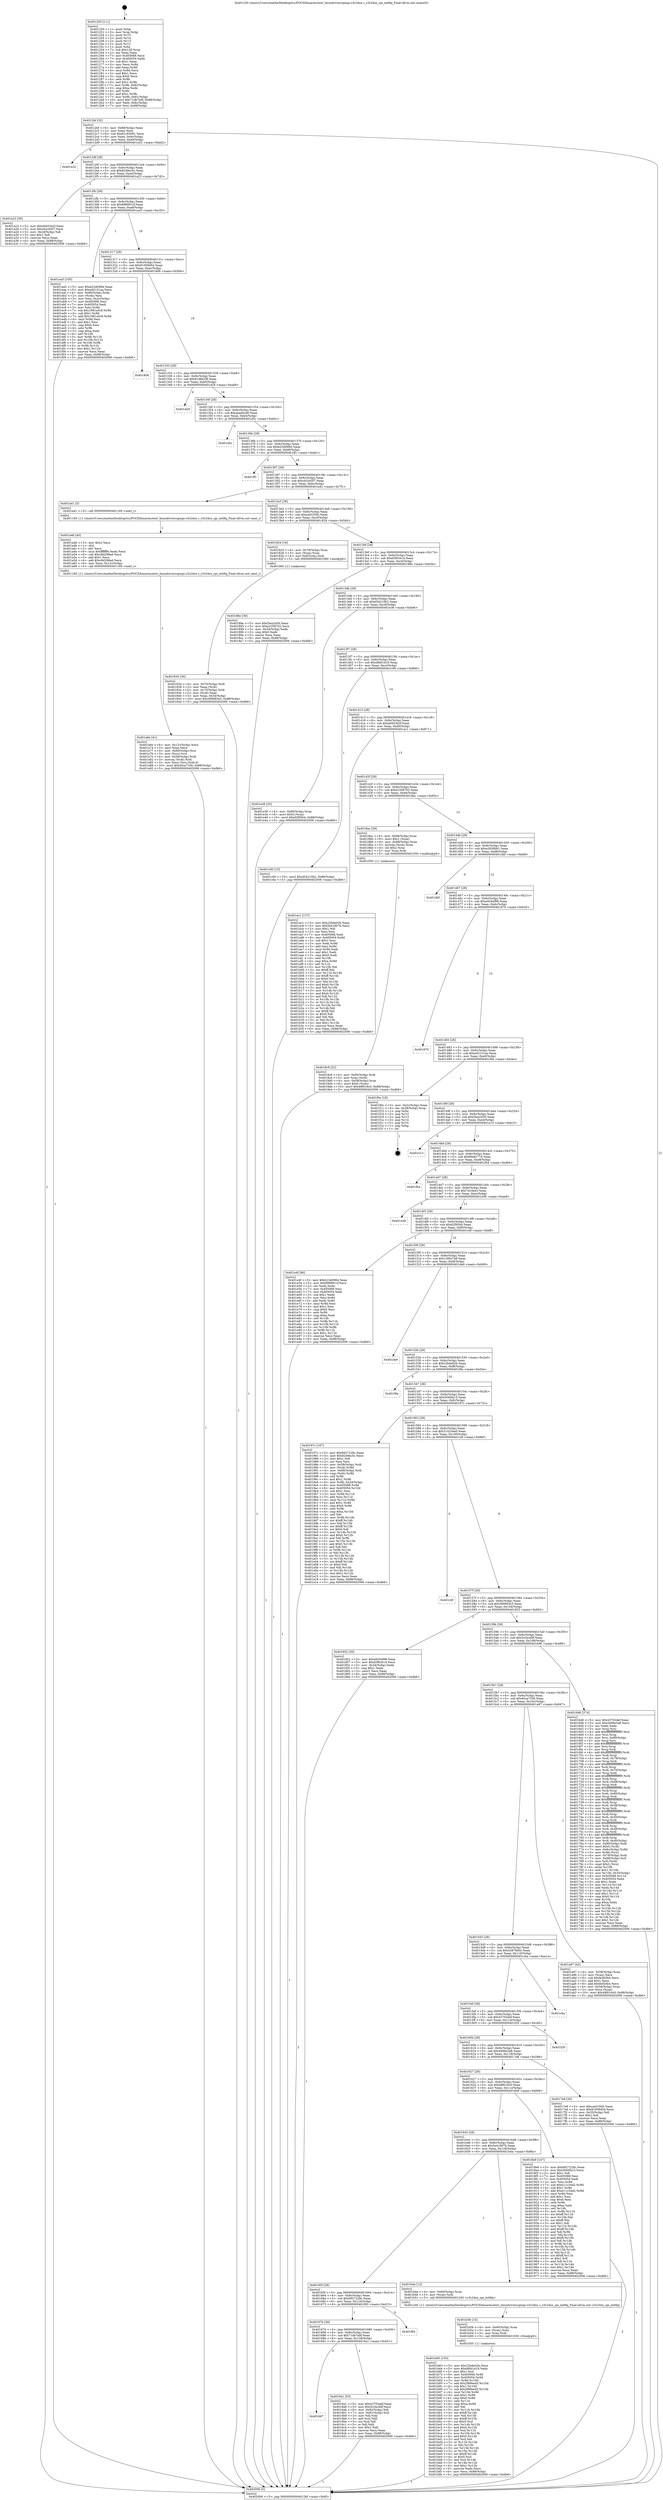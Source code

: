 digraph "0x401250" {
  label = "0x401250 (/mnt/c/Users/mathe/Desktop/tcc/POCII/binaries/extr_linuxdriversspispi-s3c24xx.c_s3c24xx_spi_initfiq_Final-ollvm.out::main(0))"
  labelloc = "t"
  node[shape=record]

  Entry [label="",width=0.3,height=0.3,shape=circle,fillcolor=black,style=filled]
  "0x4012bf" [label="{
     0x4012bf [32]\l
     | [instrs]\l
     &nbsp;&nbsp;0x4012bf \<+6\>: mov -0x88(%rbp),%eax\l
     &nbsp;&nbsp;0x4012c5 \<+2\>: mov %eax,%ecx\l
     &nbsp;&nbsp;0x4012c7 \<+6\>: sub $0x81c93091,%ecx\l
     &nbsp;&nbsp;0x4012cd \<+6\>: mov %eax,-0x9c(%rbp)\l
     &nbsp;&nbsp;0x4012d3 \<+6\>: mov %ecx,-0xa0(%rbp)\l
     &nbsp;&nbsp;0x4012d9 \<+6\>: je 0000000000401e22 \<main+0xbd2\>\l
  }"]
  "0x401e22" [label="{
     0x401e22\l
  }", style=dashed]
  "0x4012df" [label="{
     0x4012df [28]\l
     | [instrs]\l
     &nbsp;&nbsp;0x4012df \<+5\>: jmp 00000000004012e4 \<main+0x94\>\l
     &nbsp;&nbsp;0x4012e4 \<+6\>: mov -0x9c(%rbp),%eax\l
     &nbsp;&nbsp;0x4012ea \<+5\>: sub $0x8249ec5c,%eax\l
     &nbsp;&nbsp;0x4012ef \<+6\>: mov %eax,-0xa4(%rbp)\l
     &nbsp;&nbsp;0x4012f5 \<+6\>: je 0000000000401a23 \<main+0x7d3\>\l
  }"]
  Exit [label="",width=0.3,height=0.3,shape=circle,fillcolor=black,style=filled,peripheries=2]
  "0x401a23" [label="{
     0x401a23 [30]\l
     | [instrs]\l
     &nbsp;&nbsp;0x401a23 \<+5\>: mov $0xdd453e2f,%eax\l
     &nbsp;&nbsp;0x401a28 \<+5\>: mov $0xcb2cb5f7,%ecx\l
     &nbsp;&nbsp;0x401a2d \<+3\>: mov -0x2d(%rbp),%dl\l
     &nbsp;&nbsp;0x401a30 \<+3\>: test $0x1,%dl\l
     &nbsp;&nbsp;0x401a33 \<+3\>: cmovne %ecx,%eax\l
     &nbsp;&nbsp;0x401a36 \<+6\>: mov %eax,-0x88(%rbp)\l
     &nbsp;&nbsp;0x401a3c \<+5\>: jmp 0000000000402006 \<main+0xdb6\>\l
  }"]
  "0x4012fb" [label="{
     0x4012fb [28]\l
     | [instrs]\l
     &nbsp;&nbsp;0x4012fb \<+5\>: jmp 0000000000401300 \<main+0xb0\>\l
     &nbsp;&nbsp;0x401300 \<+6\>: mov -0x9c(%rbp),%eax\l
     &nbsp;&nbsp;0x401306 \<+5\>: sub $0x898991cf,%eax\l
     &nbsp;&nbsp;0x40130b \<+6\>: mov %eax,-0xa8(%rbp)\l
     &nbsp;&nbsp;0x401311 \<+6\>: je 0000000000401ea5 \<main+0xc55\>\l
  }"]
  "0x401b65" [label="{
     0x401b65 [155]\l
     | [instrs]\l
     &nbsp;&nbsp;0x401b65 \<+5\>: mov $0x22bde02b,%ecx\l
     &nbsp;&nbsp;0x401b6a \<+5\>: mov $0xd6fd1d19,%edx\l
     &nbsp;&nbsp;0x401b6f \<+3\>: mov $0x1,%sil\l
     &nbsp;&nbsp;0x401b72 \<+8\>: mov 0x405068,%r8d\l
     &nbsp;&nbsp;0x401b7a \<+8\>: mov 0x405054,%r9d\l
     &nbsp;&nbsp;0x401b82 \<+3\>: mov %r8d,%r10d\l
     &nbsp;&nbsp;0x401b85 \<+7\>: add $0x2f99ee45,%r10d\l
     &nbsp;&nbsp;0x401b8c \<+4\>: sub $0x1,%r10d\l
     &nbsp;&nbsp;0x401b90 \<+7\>: sub $0x2f99ee45,%r10d\l
     &nbsp;&nbsp;0x401b97 \<+4\>: imul %r10d,%r8d\l
     &nbsp;&nbsp;0x401b9b \<+4\>: and $0x1,%r8d\l
     &nbsp;&nbsp;0x401b9f \<+4\>: cmp $0x0,%r8d\l
     &nbsp;&nbsp;0x401ba3 \<+4\>: sete %r11b\l
     &nbsp;&nbsp;0x401ba7 \<+4\>: cmp $0xa,%r9d\l
     &nbsp;&nbsp;0x401bab \<+3\>: setl %bl\l
     &nbsp;&nbsp;0x401bae \<+3\>: mov %r11b,%r14b\l
     &nbsp;&nbsp;0x401bb1 \<+4\>: xor $0xff,%r14b\l
     &nbsp;&nbsp;0x401bb5 \<+3\>: mov %bl,%r15b\l
     &nbsp;&nbsp;0x401bb8 \<+4\>: xor $0xff,%r15b\l
     &nbsp;&nbsp;0x401bbc \<+4\>: xor $0x0,%sil\l
     &nbsp;&nbsp;0x401bc0 \<+3\>: mov %r14b,%r12b\l
     &nbsp;&nbsp;0x401bc3 \<+4\>: and $0x0,%r12b\l
     &nbsp;&nbsp;0x401bc7 \<+3\>: and %sil,%r11b\l
     &nbsp;&nbsp;0x401bca \<+3\>: mov %r15b,%r13b\l
     &nbsp;&nbsp;0x401bcd \<+4\>: and $0x0,%r13b\l
     &nbsp;&nbsp;0x401bd1 \<+3\>: and %sil,%bl\l
     &nbsp;&nbsp;0x401bd4 \<+3\>: or %r11b,%r12b\l
     &nbsp;&nbsp;0x401bd7 \<+3\>: or %bl,%r13b\l
     &nbsp;&nbsp;0x401bda \<+3\>: xor %r13b,%r12b\l
     &nbsp;&nbsp;0x401bdd \<+3\>: or %r15b,%r14b\l
     &nbsp;&nbsp;0x401be0 \<+4\>: xor $0xff,%r14b\l
     &nbsp;&nbsp;0x401be4 \<+4\>: or $0x0,%sil\l
     &nbsp;&nbsp;0x401be8 \<+3\>: and %sil,%r14b\l
     &nbsp;&nbsp;0x401beb \<+3\>: or %r14b,%r12b\l
     &nbsp;&nbsp;0x401bee \<+4\>: test $0x1,%r12b\l
     &nbsp;&nbsp;0x401bf2 \<+3\>: cmovne %edx,%ecx\l
     &nbsp;&nbsp;0x401bf5 \<+6\>: mov %ecx,-0x88(%rbp)\l
     &nbsp;&nbsp;0x401bfb \<+5\>: jmp 0000000000402006 \<main+0xdb6\>\l
  }"]
  "0x401ea5" [label="{
     0x401ea5 [105]\l
     | [instrs]\l
     &nbsp;&nbsp;0x401ea5 \<+5\>: mov $0xb23d0984,%eax\l
     &nbsp;&nbsp;0x401eaa \<+5\>: mov $0xed2151aa,%ecx\l
     &nbsp;&nbsp;0x401eaf \<+4\>: mov -0x80(%rbp),%rdx\l
     &nbsp;&nbsp;0x401eb3 \<+2\>: mov (%rdx),%esi\l
     &nbsp;&nbsp;0x401eb5 \<+3\>: mov %esi,-0x2c(%rbp)\l
     &nbsp;&nbsp;0x401eb8 \<+7\>: mov 0x405068,%esi\l
     &nbsp;&nbsp;0x401ebf \<+7\>: mov 0x405054,%edi\l
     &nbsp;&nbsp;0x401ec6 \<+3\>: mov %esi,%r8d\l
     &nbsp;&nbsp;0x401ec9 \<+7\>: sub $0x1981a5c9,%r8d\l
     &nbsp;&nbsp;0x401ed0 \<+4\>: sub $0x1,%r8d\l
     &nbsp;&nbsp;0x401ed4 \<+7\>: add $0x1981a5c9,%r8d\l
     &nbsp;&nbsp;0x401edb \<+4\>: imul %r8d,%esi\l
     &nbsp;&nbsp;0x401edf \<+3\>: and $0x1,%esi\l
     &nbsp;&nbsp;0x401ee2 \<+3\>: cmp $0x0,%esi\l
     &nbsp;&nbsp;0x401ee5 \<+4\>: sete %r9b\l
     &nbsp;&nbsp;0x401ee9 \<+3\>: cmp $0xa,%edi\l
     &nbsp;&nbsp;0x401eec \<+4\>: setl %r10b\l
     &nbsp;&nbsp;0x401ef0 \<+3\>: mov %r9b,%r11b\l
     &nbsp;&nbsp;0x401ef3 \<+3\>: and %r10b,%r11b\l
     &nbsp;&nbsp;0x401ef6 \<+3\>: xor %r10b,%r9b\l
     &nbsp;&nbsp;0x401ef9 \<+3\>: or %r9b,%r11b\l
     &nbsp;&nbsp;0x401efc \<+4\>: test $0x1,%r11b\l
     &nbsp;&nbsp;0x401f00 \<+3\>: cmovne %ecx,%eax\l
     &nbsp;&nbsp;0x401f03 \<+6\>: mov %eax,-0x88(%rbp)\l
     &nbsp;&nbsp;0x401f09 \<+5\>: jmp 0000000000402006 \<main+0xdb6\>\l
  }"]
  "0x401317" [label="{
     0x401317 [28]\l
     | [instrs]\l
     &nbsp;&nbsp;0x401317 \<+5\>: jmp 000000000040131c \<main+0xcc\>\l
     &nbsp;&nbsp;0x40131c \<+6\>: mov -0x9c(%rbp),%eax\l
     &nbsp;&nbsp;0x401322 \<+5\>: sub $0x91009d54,%eax\l
     &nbsp;&nbsp;0x401327 \<+6\>: mov %eax,-0xac(%rbp)\l
     &nbsp;&nbsp;0x40132d \<+6\>: je 0000000000401806 \<main+0x5b6\>\l
  }"]
  "0x401b56" [label="{
     0x401b56 [15]\l
     | [instrs]\l
     &nbsp;&nbsp;0x401b56 \<+4\>: mov -0x60(%rbp),%rax\l
     &nbsp;&nbsp;0x401b5a \<+3\>: mov (%rax),%rax\l
     &nbsp;&nbsp;0x401b5d \<+3\>: mov %rax,%rdi\l
     &nbsp;&nbsp;0x401b60 \<+5\>: call 0000000000401030 \<free@plt\>\l
     | [calls]\l
     &nbsp;&nbsp;0x401030 \{1\} (unknown)\l
  }"]
  "0x401806" [label="{
     0x401806\l
  }", style=dashed]
  "0x401333" [label="{
     0x401333 [28]\l
     | [instrs]\l
     &nbsp;&nbsp;0x401333 \<+5\>: jmp 0000000000401338 \<main+0xe8\>\l
     &nbsp;&nbsp;0x401338 \<+6\>: mov -0x9c(%rbp),%eax\l
     &nbsp;&nbsp;0x40133e \<+5\>: sub $0x91d8d1f8,%eax\l
     &nbsp;&nbsp;0x401343 \<+6\>: mov %eax,-0xb0(%rbp)\l
     &nbsp;&nbsp;0x401349 \<+6\>: je 0000000000401d29 \<main+0xad9\>\l
  }"]
  "0x401a6e" [label="{
     0x401a6e [41]\l
     | [instrs]\l
     &nbsp;&nbsp;0x401a6e \<+6\>: mov -0x12c(%rbp),%ecx\l
     &nbsp;&nbsp;0x401a74 \<+3\>: imul %eax,%ecx\l
     &nbsp;&nbsp;0x401a77 \<+4\>: mov -0x60(%rbp),%rsi\l
     &nbsp;&nbsp;0x401a7b \<+3\>: mov (%rsi),%rsi\l
     &nbsp;&nbsp;0x401a7e \<+4\>: mov -0x58(%rbp),%rdi\l
     &nbsp;&nbsp;0x401a82 \<+3\>: movslq (%rdi),%rdi\l
     &nbsp;&nbsp;0x401a85 \<+3\>: mov %ecx,(%rsi,%rdi,4)\l
     &nbsp;&nbsp;0x401a88 \<+10\>: movl $0x40ca7336,-0x88(%rbp)\l
     &nbsp;&nbsp;0x401a92 \<+5\>: jmp 0000000000402006 \<main+0xdb6\>\l
  }"]
  "0x401d29" [label="{
     0x401d29\l
  }", style=dashed]
  "0x40134f" [label="{
     0x40134f [28]\l
     | [instrs]\l
     &nbsp;&nbsp;0x40134f \<+5\>: jmp 0000000000401354 \<main+0x104\>\l
     &nbsp;&nbsp;0x401354 \<+6\>: mov -0x9c(%rbp),%eax\l
     &nbsp;&nbsp;0x40135a \<+5\>: sub $0xabaebcd6,%eax\l
     &nbsp;&nbsp;0x40135f \<+6\>: mov %eax,-0xb4(%rbp)\l
     &nbsp;&nbsp;0x401365 \<+6\>: je 0000000000401d5c \<main+0xb0c\>\l
  }"]
  "0x401a46" [label="{
     0x401a46 [40]\l
     | [instrs]\l
     &nbsp;&nbsp;0x401a46 \<+5\>: mov $0x2,%ecx\l
     &nbsp;&nbsp;0x401a4b \<+1\>: cltd\l
     &nbsp;&nbsp;0x401a4c \<+2\>: idiv %ecx\l
     &nbsp;&nbsp;0x401a4e \<+6\>: imul $0xfffffffe,%edx,%ecx\l
     &nbsp;&nbsp;0x401a54 \<+6\>: sub $0xc8d298ad,%ecx\l
     &nbsp;&nbsp;0x401a5a \<+3\>: add $0x1,%ecx\l
     &nbsp;&nbsp;0x401a5d \<+6\>: add $0xc8d298ad,%ecx\l
     &nbsp;&nbsp;0x401a63 \<+6\>: mov %ecx,-0x12c(%rbp)\l
     &nbsp;&nbsp;0x401a69 \<+5\>: call 0000000000401160 \<next_i\>\l
     | [calls]\l
     &nbsp;&nbsp;0x401160 \{1\} (/mnt/c/Users/mathe/Desktop/tcc/POCII/binaries/extr_linuxdriversspispi-s3c24xx.c_s3c24xx_spi_initfiq_Final-ollvm.out::next_i)\l
  }"]
  "0x401d5c" [label="{
     0x401d5c\l
  }", style=dashed]
  "0x40136b" [label="{
     0x40136b [28]\l
     | [instrs]\l
     &nbsp;&nbsp;0x40136b \<+5\>: jmp 0000000000401370 \<main+0x120\>\l
     &nbsp;&nbsp;0x401370 \<+6\>: mov -0x9c(%rbp),%eax\l
     &nbsp;&nbsp;0x401376 \<+5\>: sub $0xb23d0984,%eax\l
     &nbsp;&nbsp;0x40137b \<+6\>: mov %eax,-0xb8(%rbp)\l
     &nbsp;&nbsp;0x401381 \<+6\>: je 0000000000401ff1 \<main+0xda1\>\l
  }"]
  "0x4018c9" [label="{
     0x4018c9 [32]\l
     | [instrs]\l
     &nbsp;&nbsp;0x4018c9 \<+4\>: mov -0x60(%rbp),%rdi\l
     &nbsp;&nbsp;0x4018cd \<+3\>: mov %rax,(%rdi)\l
     &nbsp;&nbsp;0x4018d0 \<+4\>: mov -0x58(%rbp),%rax\l
     &nbsp;&nbsp;0x4018d4 \<+6\>: movl $0x0,(%rax)\l
     &nbsp;&nbsp;0x4018da \<+10\>: movl $0x48f016c0,-0x88(%rbp)\l
     &nbsp;&nbsp;0x4018e4 \<+5\>: jmp 0000000000402006 \<main+0xdb6\>\l
  }"]
  "0x401ff1" [label="{
     0x401ff1\l
  }", style=dashed]
  "0x401387" [label="{
     0x401387 [28]\l
     | [instrs]\l
     &nbsp;&nbsp;0x401387 \<+5\>: jmp 000000000040138c \<main+0x13c\>\l
     &nbsp;&nbsp;0x40138c \<+6\>: mov -0x9c(%rbp),%eax\l
     &nbsp;&nbsp;0x401392 \<+5\>: sub $0xcb2cb5f7,%eax\l
     &nbsp;&nbsp;0x401397 \<+6\>: mov %eax,-0xbc(%rbp)\l
     &nbsp;&nbsp;0x40139d \<+6\>: je 0000000000401a41 \<main+0x7f1\>\l
  }"]
  "0x401834" [label="{
     0x401834 [30]\l
     | [instrs]\l
     &nbsp;&nbsp;0x401834 \<+4\>: mov -0x70(%rbp),%rdi\l
     &nbsp;&nbsp;0x401838 \<+2\>: mov %eax,(%rdi)\l
     &nbsp;&nbsp;0x40183a \<+4\>: mov -0x70(%rbp),%rdi\l
     &nbsp;&nbsp;0x40183e \<+2\>: mov (%rdi),%eax\l
     &nbsp;&nbsp;0x401840 \<+3\>: mov %eax,-0x34(%rbp)\l
     &nbsp;&nbsp;0x401843 \<+10\>: movl $0x369683e3,-0x88(%rbp)\l
     &nbsp;&nbsp;0x40184d \<+5\>: jmp 0000000000402006 \<main+0xdb6\>\l
  }"]
  "0x401a41" [label="{
     0x401a41 [5]\l
     | [instrs]\l
     &nbsp;&nbsp;0x401a41 \<+5\>: call 0000000000401160 \<next_i\>\l
     | [calls]\l
     &nbsp;&nbsp;0x401160 \{1\} (/mnt/c/Users/mathe/Desktop/tcc/POCII/binaries/extr_linuxdriversspispi-s3c24xx.c_s3c24xx_spi_initfiq_Final-ollvm.out::next_i)\l
  }"]
  "0x4013a3" [label="{
     0x4013a3 [28]\l
     | [instrs]\l
     &nbsp;&nbsp;0x4013a3 \<+5\>: jmp 00000000004013a8 \<main+0x158\>\l
     &nbsp;&nbsp;0x4013a8 \<+6\>: mov -0x9c(%rbp),%eax\l
     &nbsp;&nbsp;0x4013ae \<+5\>: sub $0xced1f3d5,%eax\l
     &nbsp;&nbsp;0x4013b3 \<+6\>: mov %eax,-0xc0(%rbp)\l
     &nbsp;&nbsp;0x4013b9 \<+6\>: je 0000000000401824 \<main+0x5d4\>\l
  }"]
  "0x401250" [label="{
     0x401250 [111]\l
     | [instrs]\l
     &nbsp;&nbsp;0x401250 \<+1\>: push %rbp\l
     &nbsp;&nbsp;0x401251 \<+3\>: mov %rsp,%rbp\l
     &nbsp;&nbsp;0x401254 \<+2\>: push %r15\l
     &nbsp;&nbsp;0x401256 \<+2\>: push %r14\l
     &nbsp;&nbsp;0x401258 \<+2\>: push %r13\l
     &nbsp;&nbsp;0x40125a \<+2\>: push %r12\l
     &nbsp;&nbsp;0x40125c \<+1\>: push %rbx\l
     &nbsp;&nbsp;0x40125d \<+7\>: sub $0x128,%rsp\l
     &nbsp;&nbsp;0x401264 \<+2\>: xor %eax,%eax\l
     &nbsp;&nbsp;0x401266 \<+7\>: mov 0x405068,%ecx\l
     &nbsp;&nbsp;0x40126d \<+7\>: mov 0x405054,%edx\l
     &nbsp;&nbsp;0x401274 \<+3\>: sub $0x1,%eax\l
     &nbsp;&nbsp;0x401277 \<+3\>: mov %ecx,%r8d\l
     &nbsp;&nbsp;0x40127a \<+3\>: add %eax,%r8d\l
     &nbsp;&nbsp;0x40127d \<+4\>: imul %r8d,%ecx\l
     &nbsp;&nbsp;0x401281 \<+3\>: and $0x1,%ecx\l
     &nbsp;&nbsp;0x401284 \<+3\>: cmp $0x0,%ecx\l
     &nbsp;&nbsp;0x401287 \<+4\>: sete %r9b\l
     &nbsp;&nbsp;0x40128b \<+4\>: and $0x1,%r9b\l
     &nbsp;&nbsp;0x40128f \<+7\>: mov %r9b,-0x82(%rbp)\l
     &nbsp;&nbsp;0x401296 \<+3\>: cmp $0xa,%edx\l
     &nbsp;&nbsp;0x401299 \<+4\>: setl %r9b\l
     &nbsp;&nbsp;0x40129d \<+4\>: and $0x1,%r9b\l
     &nbsp;&nbsp;0x4012a1 \<+7\>: mov %r9b,-0x81(%rbp)\l
     &nbsp;&nbsp;0x4012a8 \<+10\>: movl $0x71db7a0f,-0x88(%rbp)\l
     &nbsp;&nbsp;0x4012b2 \<+6\>: mov %edi,-0x8c(%rbp)\l
     &nbsp;&nbsp;0x4012b8 \<+7\>: mov %rsi,-0x98(%rbp)\l
  }"]
  "0x401824" [label="{
     0x401824 [16]\l
     | [instrs]\l
     &nbsp;&nbsp;0x401824 \<+4\>: mov -0x78(%rbp),%rax\l
     &nbsp;&nbsp;0x401828 \<+3\>: mov (%rax),%rax\l
     &nbsp;&nbsp;0x40182b \<+4\>: mov 0x8(%rax),%rdi\l
     &nbsp;&nbsp;0x40182f \<+5\>: call 0000000000401060 \<atoi@plt\>\l
     | [calls]\l
     &nbsp;&nbsp;0x401060 \{1\} (unknown)\l
  }"]
  "0x4013bf" [label="{
     0x4013bf [28]\l
     | [instrs]\l
     &nbsp;&nbsp;0x4013bf \<+5\>: jmp 00000000004013c4 \<main+0x174\>\l
     &nbsp;&nbsp;0x4013c4 \<+6\>: mov -0x9c(%rbp),%eax\l
     &nbsp;&nbsp;0x4013ca \<+5\>: sub $0xd3f0cb14,%eax\l
     &nbsp;&nbsp;0x4013cf \<+6\>: mov %eax,-0xc4(%rbp)\l
     &nbsp;&nbsp;0x4013d5 \<+6\>: je 000000000040188e \<main+0x63e\>\l
  }"]
  "0x402006" [label="{
     0x402006 [5]\l
     | [instrs]\l
     &nbsp;&nbsp;0x402006 \<+5\>: jmp 00000000004012bf \<main+0x6f\>\l
  }"]
  "0x40188e" [label="{
     0x40188e [30]\l
     | [instrs]\l
     &nbsp;&nbsp;0x40188e \<+5\>: mov $0xf3ea2450,%eax\l
     &nbsp;&nbsp;0x401893 \<+5\>: mov $0xe2358702,%ecx\l
     &nbsp;&nbsp;0x401898 \<+3\>: mov -0x34(%rbp),%edx\l
     &nbsp;&nbsp;0x40189b \<+3\>: cmp $0x0,%edx\l
     &nbsp;&nbsp;0x40189e \<+3\>: cmove %ecx,%eax\l
     &nbsp;&nbsp;0x4018a1 \<+6\>: mov %eax,-0x88(%rbp)\l
     &nbsp;&nbsp;0x4018a7 \<+5\>: jmp 0000000000402006 \<main+0xdb6\>\l
  }"]
  "0x4013db" [label="{
     0x4013db [28]\l
     | [instrs]\l
     &nbsp;&nbsp;0x4013db \<+5\>: jmp 00000000004013e0 \<main+0x190\>\l
     &nbsp;&nbsp;0x4013e0 \<+6\>: mov -0x9c(%rbp),%eax\l
     &nbsp;&nbsp;0x4013e6 \<+5\>: sub $0xd54210b2,%eax\l
     &nbsp;&nbsp;0x4013eb \<+6\>: mov %eax,-0xc8(%rbp)\l
     &nbsp;&nbsp;0x4013f1 \<+6\>: je 0000000000401e36 \<main+0xbe6\>\l
  }"]
  "0x401697" [label="{
     0x401697\l
  }", style=dashed]
  "0x401e36" [label="{
     0x401e36 [25]\l
     | [instrs]\l
     &nbsp;&nbsp;0x401e36 \<+4\>: mov -0x80(%rbp),%rax\l
     &nbsp;&nbsp;0x401e3a \<+6\>: movl $0x0,(%rax)\l
     &nbsp;&nbsp;0x401e40 \<+10\>: movl $0xd2f95b4,-0x88(%rbp)\l
     &nbsp;&nbsp;0x401e4a \<+5\>: jmp 0000000000402006 \<main+0xdb6\>\l
  }"]
  "0x4013f7" [label="{
     0x4013f7 [28]\l
     | [instrs]\l
     &nbsp;&nbsp;0x4013f7 \<+5\>: jmp 00000000004013fc \<main+0x1ac\>\l
     &nbsp;&nbsp;0x4013fc \<+6\>: mov -0x9c(%rbp),%eax\l
     &nbsp;&nbsp;0x401402 \<+5\>: sub $0xd6fd1d19,%eax\l
     &nbsp;&nbsp;0x401407 \<+6\>: mov %eax,-0xcc(%rbp)\l
     &nbsp;&nbsp;0x40140d \<+6\>: je 0000000000401c00 \<main+0x9b0\>\l
  }"]
  "0x4016a1" [label="{
     0x4016a1 [53]\l
     | [instrs]\l
     &nbsp;&nbsp;0x4016a1 \<+5\>: mov $0x43702def,%eax\l
     &nbsp;&nbsp;0x4016a6 \<+5\>: mov $0x3c2bcd0f,%ecx\l
     &nbsp;&nbsp;0x4016ab \<+6\>: mov -0x82(%rbp),%dl\l
     &nbsp;&nbsp;0x4016b1 \<+7\>: mov -0x81(%rbp),%sil\l
     &nbsp;&nbsp;0x4016b8 \<+3\>: mov %dl,%dil\l
     &nbsp;&nbsp;0x4016bb \<+3\>: and %sil,%dil\l
     &nbsp;&nbsp;0x4016be \<+3\>: xor %sil,%dl\l
     &nbsp;&nbsp;0x4016c1 \<+3\>: or %dl,%dil\l
     &nbsp;&nbsp;0x4016c4 \<+4\>: test $0x1,%dil\l
     &nbsp;&nbsp;0x4016c8 \<+3\>: cmovne %ecx,%eax\l
     &nbsp;&nbsp;0x4016cb \<+6\>: mov %eax,-0x88(%rbp)\l
     &nbsp;&nbsp;0x4016d1 \<+5\>: jmp 0000000000402006 \<main+0xdb6\>\l
  }"]
  "0x401c00" [label="{
     0x401c00 [15]\l
     | [instrs]\l
     &nbsp;&nbsp;0x401c00 \<+10\>: movl $0xd54210b2,-0x88(%rbp)\l
     &nbsp;&nbsp;0x401c0a \<+5\>: jmp 0000000000402006 \<main+0xdb6\>\l
  }"]
  "0x401413" [label="{
     0x401413 [28]\l
     | [instrs]\l
     &nbsp;&nbsp;0x401413 \<+5\>: jmp 0000000000401418 \<main+0x1c8\>\l
     &nbsp;&nbsp;0x401418 \<+6\>: mov -0x9c(%rbp),%eax\l
     &nbsp;&nbsp;0x40141e \<+5\>: sub $0xdd453e2f,%eax\l
     &nbsp;&nbsp;0x401423 \<+6\>: mov %eax,-0xd0(%rbp)\l
     &nbsp;&nbsp;0x401429 \<+6\>: je 0000000000401ac1 \<main+0x871\>\l
  }"]
  "0x40167b" [label="{
     0x40167b [28]\l
     | [instrs]\l
     &nbsp;&nbsp;0x40167b \<+5\>: jmp 0000000000401680 \<main+0x430\>\l
     &nbsp;&nbsp;0x401680 \<+6\>: mov -0x9c(%rbp),%eax\l
     &nbsp;&nbsp;0x401686 \<+5\>: sub $0x71db7a0f,%eax\l
     &nbsp;&nbsp;0x40168b \<+6\>: mov %eax,-0x128(%rbp)\l
     &nbsp;&nbsp;0x401691 \<+6\>: je 00000000004016a1 \<main+0x451\>\l
  }"]
  "0x401ac1" [label="{
     0x401ac1 [137]\l
     | [instrs]\l
     &nbsp;&nbsp;0x401ac1 \<+5\>: mov $0x22bde02b,%eax\l
     &nbsp;&nbsp;0x401ac6 \<+5\>: mov $0x5e41807b,%ecx\l
     &nbsp;&nbsp;0x401acb \<+2\>: mov $0x1,%dl\l
     &nbsp;&nbsp;0x401acd \<+2\>: xor %esi,%esi\l
     &nbsp;&nbsp;0x401acf \<+7\>: mov 0x405068,%edi\l
     &nbsp;&nbsp;0x401ad6 \<+8\>: mov 0x405054,%r8d\l
     &nbsp;&nbsp;0x401ade \<+3\>: sub $0x1,%esi\l
     &nbsp;&nbsp;0x401ae1 \<+3\>: mov %edi,%r9d\l
     &nbsp;&nbsp;0x401ae4 \<+3\>: add %esi,%r9d\l
     &nbsp;&nbsp;0x401ae7 \<+4\>: imul %r9d,%edi\l
     &nbsp;&nbsp;0x401aeb \<+3\>: and $0x1,%edi\l
     &nbsp;&nbsp;0x401aee \<+3\>: cmp $0x0,%edi\l
     &nbsp;&nbsp;0x401af1 \<+4\>: sete %r10b\l
     &nbsp;&nbsp;0x401af5 \<+4\>: cmp $0xa,%r8d\l
     &nbsp;&nbsp;0x401af9 \<+4\>: setl %r11b\l
     &nbsp;&nbsp;0x401afd \<+3\>: mov %r10b,%bl\l
     &nbsp;&nbsp;0x401b00 \<+3\>: xor $0xff,%bl\l
     &nbsp;&nbsp;0x401b03 \<+3\>: mov %r11b,%r14b\l
     &nbsp;&nbsp;0x401b06 \<+4\>: xor $0xff,%r14b\l
     &nbsp;&nbsp;0x401b0a \<+3\>: xor $0x0,%dl\l
     &nbsp;&nbsp;0x401b0d \<+3\>: mov %bl,%r15b\l
     &nbsp;&nbsp;0x401b10 \<+4\>: and $0x0,%r15b\l
     &nbsp;&nbsp;0x401b14 \<+3\>: and %dl,%r10b\l
     &nbsp;&nbsp;0x401b17 \<+3\>: mov %r14b,%r12b\l
     &nbsp;&nbsp;0x401b1a \<+4\>: and $0x0,%r12b\l
     &nbsp;&nbsp;0x401b1e \<+3\>: and %dl,%r11b\l
     &nbsp;&nbsp;0x401b21 \<+3\>: or %r10b,%r15b\l
     &nbsp;&nbsp;0x401b24 \<+3\>: or %r11b,%r12b\l
     &nbsp;&nbsp;0x401b27 \<+3\>: xor %r12b,%r15b\l
     &nbsp;&nbsp;0x401b2a \<+3\>: or %r14b,%bl\l
     &nbsp;&nbsp;0x401b2d \<+3\>: xor $0xff,%bl\l
     &nbsp;&nbsp;0x401b30 \<+3\>: or $0x0,%dl\l
     &nbsp;&nbsp;0x401b33 \<+2\>: and %dl,%bl\l
     &nbsp;&nbsp;0x401b35 \<+3\>: or %bl,%r15b\l
     &nbsp;&nbsp;0x401b38 \<+4\>: test $0x1,%r15b\l
     &nbsp;&nbsp;0x401b3c \<+3\>: cmovne %ecx,%eax\l
     &nbsp;&nbsp;0x401b3f \<+6\>: mov %eax,-0x88(%rbp)\l
     &nbsp;&nbsp;0x401b45 \<+5\>: jmp 0000000000402006 \<main+0xdb6\>\l
  }"]
  "0x40142f" [label="{
     0x40142f [28]\l
     | [instrs]\l
     &nbsp;&nbsp;0x40142f \<+5\>: jmp 0000000000401434 \<main+0x1e4\>\l
     &nbsp;&nbsp;0x401434 \<+6\>: mov -0x9c(%rbp),%eax\l
     &nbsp;&nbsp;0x40143a \<+5\>: sub $0xe2358702,%eax\l
     &nbsp;&nbsp;0x40143f \<+6\>: mov %eax,-0xd4(%rbp)\l
     &nbsp;&nbsp;0x401445 \<+6\>: je 00000000004018ac \<main+0x65c\>\l
  }"]
  "0x401f65" [label="{
     0x401f65\l
  }", style=dashed]
  "0x4018ac" [label="{
     0x4018ac [29]\l
     | [instrs]\l
     &nbsp;&nbsp;0x4018ac \<+4\>: mov -0x68(%rbp),%rax\l
     &nbsp;&nbsp;0x4018b0 \<+6\>: movl $0x1,(%rax)\l
     &nbsp;&nbsp;0x4018b6 \<+4\>: mov -0x68(%rbp),%rax\l
     &nbsp;&nbsp;0x4018ba \<+3\>: movslq (%rax),%rax\l
     &nbsp;&nbsp;0x4018bd \<+4\>: shl $0x2,%rax\l
     &nbsp;&nbsp;0x4018c1 \<+3\>: mov %rax,%rdi\l
     &nbsp;&nbsp;0x4018c4 \<+5\>: call 0000000000401050 \<malloc@plt\>\l
     | [calls]\l
     &nbsp;&nbsp;0x401050 \{1\} (unknown)\l
  }"]
  "0x40144b" [label="{
     0x40144b [28]\l
     | [instrs]\l
     &nbsp;&nbsp;0x40144b \<+5\>: jmp 0000000000401450 \<main+0x200\>\l
     &nbsp;&nbsp;0x401450 \<+6\>: mov -0x9c(%rbp),%eax\l
     &nbsp;&nbsp;0x401456 \<+5\>: sub $0xe2836b61,%eax\l
     &nbsp;&nbsp;0x40145b \<+6\>: mov %eax,-0xd8(%rbp)\l
     &nbsp;&nbsp;0x401461 \<+6\>: je 0000000000401dbf \<main+0xb6f\>\l
  }"]
  "0x40165f" [label="{
     0x40165f [28]\l
     | [instrs]\l
     &nbsp;&nbsp;0x40165f \<+5\>: jmp 0000000000401664 \<main+0x414\>\l
     &nbsp;&nbsp;0x401664 \<+6\>: mov -0x9c(%rbp),%eax\l
     &nbsp;&nbsp;0x40166a \<+5\>: sub $0x6927228c,%eax\l
     &nbsp;&nbsp;0x40166f \<+6\>: mov %eax,-0x124(%rbp)\l
     &nbsp;&nbsp;0x401675 \<+6\>: je 0000000000401f65 \<main+0xd15\>\l
  }"]
  "0x401dbf" [label="{
     0x401dbf\l
  }", style=dashed]
  "0x401467" [label="{
     0x401467 [28]\l
     | [instrs]\l
     &nbsp;&nbsp;0x401467 \<+5\>: jmp 000000000040146c \<main+0x21c\>\l
     &nbsp;&nbsp;0x40146c \<+6\>: mov -0x9c(%rbp),%eax\l
     &nbsp;&nbsp;0x401472 \<+5\>: sub $0xe9344f98,%eax\l
     &nbsp;&nbsp;0x401477 \<+6\>: mov %eax,-0xdc(%rbp)\l
     &nbsp;&nbsp;0x40147d \<+6\>: je 0000000000401870 \<main+0x620\>\l
  }"]
  "0x401b4a" [label="{
     0x401b4a [12]\l
     | [instrs]\l
     &nbsp;&nbsp;0x401b4a \<+4\>: mov -0x60(%rbp),%rax\l
     &nbsp;&nbsp;0x401b4e \<+3\>: mov (%rax),%rdi\l
     &nbsp;&nbsp;0x401b51 \<+5\>: call 0000000000401240 \<s3c24xx_spi_initfiq\>\l
     | [calls]\l
     &nbsp;&nbsp;0x401240 \{1\} (/mnt/c/Users/mathe/Desktop/tcc/POCII/binaries/extr_linuxdriversspispi-s3c24xx.c_s3c24xx_spi_initfiq_Final-ollvm.out::s3c24xx_spi_initfiq)\l
  }"]
  "0x401870" [label="{
     0x401870\l
  }", style=dashed]
  "0x401483" [label="{
     0x401483 [28]\l
     | [instrs]\l
     &nbsp;&nbsp;0x401483 \<+5\>: jmp 0000000000401488 \<main+0x238\>\l
     &nbsp;&nbsp;0x401488 \<+6\>: mov -0x9c(%rbp),%eax\l
     &nbsp;&nbsp;0x40148e \<+5\>: sub $0xed2151aa,%eax\l
     &nbsp;&nbsp;0x401493 \<+6\>: mov %eax,-0xe0(%rbp)\l
     &nbsp;&nbsp;0x401499 \<+6\>: je 0000000000401f0e \<main+0xcbe\>\l
  }"]
  "0x401643" [label="{
     0x401643 [28]\l
     | [instrs]\l
     &nbsp;&nbsp;0x401643 \<+5\>: jmp 0000000000401648 \<main+0x3f8\>\l
     &nbsp;&nbsp;0x401648 \<+6\>: mov -0x9c(%rbp),%eax\l
     &nbsp;&nbsp;0x40164e \<+5\>: sub $0x5e41807b,%eax\l
     &nbsp;&nbsp;0x401653 \<+6\>: mov %eax,-0x120(%rbp)\l
     &nbsp;&nbsp;0x401659 \<+6\>: je 0000000000401b4a \<main+0x8fa\>\l
  }"]
  "0x401f0e" [label="{
     0x401f0e [18]\l
     | [instrs]\l
     &nbsp;&nbsp;0x401f0e \<+3\>: mov -0x2c(%rbp),%eax\l
     &nbsp;&nbsp;0x401f11 \<+4\>: lea -0x28(%rbp),%rsp\l
     &nbsp;&nbsp;0x401f15 \<+1\>: pop %rbx\l
     &nbsp;&nbsp;0x401f16 \<+2\>: pop %r12\l
     &nbsp;&nbsp;0x401f18 \<+2\>: pop %r13\l
     &nbsp;&nbsp;0x401f1a \<+2\>: pop %r14\l
     &nbsp;&nbsp;0x401f1c \<+2\>: pop %r15\l
     &nbsp;&nbsp;0x401f1e \<+1\>: pop %rbp\l
     &nbsp;&nbsp;0x401f1f \<+1\>: ret\l
  }"]
  "0x40149f" [label="{
     0x40149f [28]\l
     | [instrs]\l
     &nbsp;&nbsp;0x40149f \<+5\>: jmp 00000000004014a4 \<main+0x254\>\l
     &nbsp;&nbsp;0x4014a4 \<+6\>: mov -0x9c(%rbp),%eax\l
     &nbsp;&nbsp;0x4014aa \<+5\>: sub $0xf3ea2450,%eax\l
     &nbsp;&nbsp;0x4014af \<+6\>: mov %eax,-0xe4(%rbp)\l
     &nbsp;&nbsp;0x4014b5 \<+6\>: je 0000000000401e13 \<main+0xbc3\>\l
  }"]
  "0x4018e9" [label="{
     0x4018e9 [147]\l
     | [instrs]\l
     &nbsp;&nbsp;0x4018e9 \<+5\>: mov $0x6927228c,%eax\l
     &nbsp;&nbsp;0x4018ee \<+5\>: mov $0x3040fa15,%ecx\l
     &nbsp;&nbsp;0x4018f3 \<+2\>: mov $0x1,%dl\l
     &nbsp;&nbsp;0x4018f5 \<+7\>: mov 0x405068,%esi\l
     &nbsp;&nbsp;0x4018fc \<+7\>: mov 0x405054,%edi\l
     &nbsp;&nbsp;0x401903 \<+3\>: mov %esi,%r8d\l
     &nbsp;&nbsp;0x401906 \<+7\>: sub $0xe11c34d2,%r8d\l
     &nbsp;&nbsp;0x40190d \<+4\>: sub $0x1,%r8d\l
     &nbsp;&nbsp;0x401911 \<+7\>: add $0xe11c34d2,%r8d\l
     &nbsp;&nbsp;0x401918 \<+4\>: imul %r8d,%esi\l
     &nbsp;&nbsp;0x40191c \<+3\>: and $0x1,%esi\l
     &nbsp;&nbsp;0x40191f \<+3\>: cmp $0x0,%esi\l
     &nbsp;&nbsp;0x401922 \<+4\>: sete %r9b\l
     &nbsp;&nbsp;0x401926 \<+3\>: cmp $0xa,%edi\l
     &nbsp;&nbsp;0x401929 \<+4\>: setl %r10b\l
     &nbsp;&nbsp;0x40192d \<+3\>: mov %r9b,%r11b\l
     &nbsp;&nbsp;0x401930 \<+4\>: xor $0xff,%r11b\l
     &nbsp;&nbsp;0x401934 \<+3\>: mov %r10b,%bl\l
     &nbsp;&nbsp;0x401937 \<+3\>: xor $0xff,%bl\l
     &nbsp;&nbsp;0x40193a \<+3\>: xor $0x1,%dl\l
     &nbsp;&nbsp;0x40193d \<+3\>: mov %r11b,%r14b\l
     &nbsp;&nbsp;0x401940 \<+4\>: and $0xff,%r14b\l
     &nbsp;&nbsp;0x401944 \<+3\>: and %dl,%r9b\l
     &nbsp;&nbsp;0x401947 \<+3\>: mov %bl,%r15b\l
     &nbsp;&nbsp;0x40194a \<+4\>: and $0xff,%r15b\l
     &nbsp;&nbsp;0x40194e \<+3\>: and %dl,%r10b\l
     &nbsp;&nbsp;0x401951 \<+3\>: or %r9b,%r14b\l
     &nbsp;&nbsp;0x401954 \<+3\>: or %r10b,%r15b\l
     &nbsp;&nbsp;0x401957 \<+3\>: xor %r15b,%r14b\l
     &nbsp;&nbsp;0x40195a \<+3\>: or %bl,%r11b\l
     &nbsp;&nbsp;0x40195d \<+4\>: xor $0xff,%r11b\l
     &nbsp;&nbsp;0x401961 \<+3\>: or $0x1,%dl\l
     &nbsp;&nbsp;0x401964 \<+3\>: and %dl,%r11b\l
     &nbsp;&nbsp;0x401967 \<+3\>: or %r11b,%r14b\l
     &nbsp;&nbsp;0x40196a \<+4\>: test $0x1,%r14b\l
     &nbsp;&nbsp;0x40196e \<+3\>: cmovne %ecx,%eax\l
     &nbsp;&nbsp;0x401971 \<+6\>: mov %eax,-0x88(%rbp)\l
     &nbsp;&nbsp;0x401977 \<+5\>: jmp 0000000000402006 \<main+0xdb6\>\l
  }"]
  "0x401e13" [label="{
     0x401e13\l
  }", style=dashed]
  "0x4014bb" [label="{
     0x4014bb [28]\l
     | [instrs]\l
     &nbsp;&nbsp;0x4014bb \<+5\>: jmp 00000000004014c0 \<main+0x270\>\l
     &nbsp;&nbsp;0x4014c0 \<+6\>: mov -0x9c(%rbp),%eax\l
     &nbsp;&nbsp;0x4014c6 \<+5\>: sub $0xfda8277d,%eax\l
     &nbsp;&nbsp;0x4014cb \<+6\>: mov %eax,-0xe8(%rbp)\l
     &nbsp;&nbsp;0x4014d1 \<+6\>: je 0000000000401fb4 \<main+0xd64\>\l
  }"]
  "0x401627" [label="{
     0x401627 [28]\l
     | [instrs]\l
     &nbsp;&nbsp;0x401627 \<+5\>: jmp 000000000040162c \<main+0x3dc\>\l
     &nbsp;&nbsp;0x40162c \<+6\>: mov -0x9c(%rbp),%eax\l
     &nbsp;&nbsp;0x401632 \<+5\>: sub $0x48f016c0,%eax\l
     &nbsp;&nbsp;0x401637 \<+6\>: mov %eax,-0x11c(%rbp)\l
     &nbsp;&nbsp;0x40163d \<+6\>: je 00000000004018e9 \<main+0x699\>\l
  }"]
  "0x401fb4" [label="{
     0x401fb4\l
  }", style=dashed]
  "0x4014d7" [label="{
     0x4014d7 [28]\l
     | [instrs]\l
     &nbsp;&nbsp;0x4014d7 \<+5\>: jmp 00000000004014dc \<main+0x28c\>\l
     &nbsp;&nbsp;0x4014dc \<+6\>: mov -0x9c(%rbp),%eax\l
     &nbsp;&nbsp;0x4014e2 \<+5\>: sub $0x7d16ee3,%eax\l
     &nbsp;&nbsp;0x4014e7 \<+6\>: mov %eax,-0xec(%rbp)\l
     &nbsp;&nbsp;0x4014ed \<+6\>: je 0000000000401d38 \<main+0xae8\>\l
  }"]
  "0x4017e8" [label="{
     0x4017e8 [30]\l
     | [instrs]\l
     &nbsp;&nbsp;0x4017e8 \<+5\>: mov $0xced1f3d5,%eax\l
     &nbsp;&nbsp;0x4017ed \<+5\>: mov $0x91009d54,%ecx\l
     &nbsp;&nbsp;0x4017f2 \<+3\>: mov -0x35(%rbp),%dl\l
     &nbsp;&nbsp;0x4017f5 \<+3\>: test $0x1,%dl\l
     &nbsp;&nbsp;0x4017f8 \<+3\>: cmovne %ecx,%eax\l
     &nbsp;&nbsp;0x4017fb \<+6\>: mov %eax,-0x88(%rbp)\l
     &nbsp;&nbsp;0x401801 \<+5\>: jmp 0000000000402006 \<main+0xdb6\>\l
  }"]
  "0x401d38" [label="{
     0x401d38\l
  }", style=dashed]
  "0x4014f3" [label="{
     0x4014f3 [28]\l
     | [instrs]\l
     &nbsp;&nbsp;0x4014f3 \<+5\>: jmp 00000000004014f8 \<main+0x2a8\>\l
     &nbsp;&nbsp;0x4014f8 \<+6\>: mov -0x9c(%rbp),%eax\l
     &nbsp;&nbsp;0x4014fe \<+5\>: sub $0xd2f95b4,%eax\l
     &nbsp;&nbsp;0x401503 \<+6\>: mov %eax,-0xf0(%rbp)\l
     &nbsp;&nbsp;0x401509 \<+6\>: je 0000000000401e4f \<main+0xbff\>\l
  }"]
  "0x40160b" [label="{
     0x40160b [28]\l
     | [instrs]\l
     &nbsp;&nbsp;0x40160b \<+5\>: jmp 0000000000401610 \<main+0x3c0\>\l
     &nbsp;&nbsp;0x401610 \<+6\>: mov -0x9c(%rbp),%eax\l
     &nbsp;&nbsp;0x401616 \<+5\>: sub $0x4499e3a8,%eax\l
     &nbsp;&nbsp;0x40161b \<+6\>: mov %eax,-0x118(%rbp)\l
     &nbsp;&nbsp;0x401621 \<+6\>: je 00000000004017e8 \<main+0x598\>\l
  }"]
  "0x401e4f" [label="{
     0x401e4f [86]\l
     | [instrs]\l
     &nbsp;&nbsp;0x401e4f \<+5\>: mov $0xb23d0984,%eax\l
     &nbsp;&nbsp;0x401e54 \<+5\>: mov $0x898991cf,%ecx\l
     &nbsp;&nbsp;0x401e59 \<+2\>: xor %edx,%edx\l
     &nbsp;&nbsp;0x401e5b \<+7\>: mov 0x405068,%esi\l
     &nbsp;&nbsp;0x401e62 \<+7\>: mov 0x405054,%edi\l
     &nbsp;&nbsp;0x401e69 \<+3\>: sub $0x1,%edx\l
     &nbsp;&nbsp;0x401e6c \<+3\>: mov %esi,%r8d\l
     &nbsp;&nbsp;0x401e6f \<+3\>: add %edx,%r8d\l
     &nbsp;&nbsp;0x401e72 \<+4\>: imul %r8d,%esi\l
     &nbsp;&nbsp;0x401e76 \<+3\>: and $0x1,%esi\l
     &nbsp;&nbsp;0x401e79 \<+3\>: cmp $0x0,%esi\l
     &nbsp;&nbsp;0x401e7c \<+4\>: sete %r9b\l
     &nbsp;&nbsp;0x401e80 \<+3\>: cmp $0xa,%edi\l
     &nbsp;&nbsp;0x401e83 \<+4\>: setl %r10b\l
     &nbsp;&nbsp;0x401e87 \<+3\>: mov %r9b,%r11b\l
     &nbsp;&nbsp;0x401e8a \<+3\>: and %r10b,%r11b\l
     &nbsp;&nbsp;0x401e8d \<+3\>: xor %r10b,%r9b\l
     &nbsp;&nbsp;0x401e90 \<+3\>: or %r9b,%r11b\l
     &nbsp;&nbsp;0x401e93 \<+4\>: test $0x1,%r11b\l
     &nbsp;&nbsp;0x401e97 \<+3\>: cmovne %ecx,%eax\l
     &nbsp;&nbsp;0x401e9a \<+6\>: mov %eax,-0x88(%rbp)\l
     &nbsp;&nbsp;0x401ea0 \<+5\>: jmp 0000000000402006 \<main+0xdb6\>\l
  }"]
  "0x40150f" [label="{
     0x40150f [28]\l
     | [instrs]\l
     &nbsp;&nbsp;0x40150f \<+5\>: jmp 0000000000401514 \<main+0x2c4\>\l
     &nbsp;&nbsp;0x401514 \<+6\>: mov -0x9c(%rbp),%eax\l
     &nbsp;&nbsp;0x40151a \<+5\>: sub $0x13f0a748,%eax\l
     &nbsp;&nbsp;0x40151f \<+6\>: mov %eax,-0xf4(%rbp)\l
     &nbsp;&nbsp;0x401525 \<+6\>: je 0000000000401de9 \<main+0xb99\>\l
  }"]
  "0x401f20" [label="{
     0x401f20\l
  }", style=dashed]
  "0x401de9" [label="{
     0x401de9\l
  }", style=dashed]
  "0x40152b" [label="{
     0x40152b [28]\l
     | [instrs]\l
     &nbsp;&nbsp;0x40152b \<+5\>: jmp 0000000000401530 \<main+0x2e0\>\l
     &nbsp;&nbsp;0x401530 \<+6\>: mov -0x9c(%rbp),%eax\l
     &nbsp;&nbsp;0x401536 \<+5\>: sub $0x22bde02b,%eax\l
     &nbsp;&nbsp;0x40153b \<+6\>: mov %eax,-0xf8(%rbp)\l
     &nbsp;&nbsp;0x401541 \<+6\>: je 0000000000401f8a \<main+0xd3a\>\l
  }"]
  "0x4015ef" [label="{
     0x4015ef [28]\l
     | [instrs]\l
     &nbsp;&nbsp;0x4015ef \<+5\>: jmp 00000000004015f4 \<main+0x3a4\>\l
     &nbsp;&nbsp;0x4015f4 \<+6\>: mov -0x9c(%rbp),%eax\l
     &nbsp;&nbsp;0x4015fa \<+5\>: sub $0x43702def,%eax\l
     &nbsp;&nbsp;0x4015ff \<+6\>: mov %eax,-0x114(%rbp)\l
     &nbsp;&nbsp;0x401605 \<+6\>: je 0000000000401f20 \<main+0xcd0\>\l
  }"]
  "0x401f8a" [label="{
     0x401f8a\l
  }", style=dashed]
  "0x401547" [label="{
     0x401547 [28]\l
     | [instrs]\l
     &nbsp;&nbsp;0x401547 \<+5\>: jmp 000000000040154c \<main+0x2fc\>\l
     &nbsp;&nbsp;0x40154c \<+6\>: mov -0x9c(%rbp),%eax\l
     &nbsp;&nbsp;0x401552 \<+5\>: sub $0x3040fa15,%eax\l
     &nbsp;&nbsp;0x401557 \<+6\>: mov %eax,-0xfc(%rbp)\l
     &nbsp;&nbsp;0x40155d \<+6\>: je 000000000040197c \<main+0x72c\>\l
  }"]
  "0x401c6a" [label="{
     0x401c6a\l
  }", style=dashed]
  "0x40197c" [label="{
     0x40197c [167]\l
     | [instrs]\l
     &nbsp;&nbsp;0x40197c \<+5\>: mov $0x6927228c,%eax\l
     &nbsp;&nbsp;0x401981 \<+5\>: mov $0x8249ec5c,%ecx\l
     &nbsp;&nbsp;0x401986 \<+2\>: mov $0x1,%dl\l
     &nbsp;&nbsp;0x401988 \<+2\>: xor %esi,%esi\l
     &nbsp;&nbsp;0x40198a \<+4\>: mov -0x58(%rbp),%rdi\l
     &nbsp;&nbsp;0x40198e \<+3\>: mov (%rdi),%r8d\l
     &nbsp;&nbsp;0x401991 \<+4\>: mov -0x68(%rbp),%rdi\l
     &nbsp;&nbsp;0x401995 \<+3\>: cmp (%rdi),%r8d\l
     &nbsp;&nbsp;0x401998 \<+4\>: setl %r9b\l
     &nbsp;&nbsp;0x40199c \<+4\>: and $0x1,%r9b\l
     &nbsp;&nbsp;0x4019a0 \<+4\>: mov %r9b,-0x2d(%rbp)\l
     &nbsp;&nbsp;0x4019a4 \<+8\>: mov 0x405068,%r8d\l
     &nbsp;&nbsp;0x4019ac \<+8\>: mov 0x405054,%r10d\l
     &nbsp;&nbsp;0x4019b4 \<+3\>: sub $0x1,%esi\l
     &nbsp;&nbsp;0x4019b7 \<+3\>: mov %r8d,%r11d\l
     &nbsp;&nbsp;0x4019ba \<+3\>: add %esi,%r11d\l
     &nbsp;&nbsp;0x4019bd \<+4\>: imul %r11d,%r8d\l
     &nbsp;&nbsp;0x4019c1 \<+4\>: and $0x1,%r8d\l
     &nbsp;&nbsp;0x4019c5 \<+4\>: cmp $0x0,%r8d\l
     &nbsp;&nbsp;0x4019c9 \<+4\>: sete %r9b\l
     &nbsp;&nbsp;0x4019cd \<+4\>: cmp $0xa,%r10d\l
     &nbsp;&nbsp;0x4019d1 \<+3\>: setl %bl\l
     &nbsp;&nbsp;0x4019d4 \<+3\>: mov %r9b,%r14b\l
     &nbsp;&nbsp;0x4019d7 \<+4\>: xor $0xff,%r14b\l
     &nbsp;&nbsp;0x4019db \<+3\>: mov %bl,%r15b\l
     &nbsp;&nbsp;0x4019de \<+4\>: xor $0xff,%r15b\l
     &nbsp;&nbsp;0x4019e2 \<+3\>: xor $0x0,%dl\l
     &nbsp;&nbsp;0x4019e5 \<+3\>: mov %r14b,%r12b\l
     &nbsp;&nbsp;0x4019e8 \<+4\>: and $0x0,%r12b\l
     &nbsp;&nbsp;0x4019ec \<+3\>: and %dl,%r9b\l
     &nbsp;&nbsp;0x4019ef \<+3\>: mov %r15b,%r13b\l
     &nbsp;&nbsp;0x4019f2 \<+4\>: and $0x0,%r13b\l
     &nbsp;&nbsp;0x4019f6 \<+2\>: and %dl,%bl\l
     &nbsp;&nbsp;0x4019f8 \<+3\>: or %r9b,%r12b\l
     &nbsp;&nbsp;0x4019fb \<+3\>: or %bl,%r13b\l
     &nbsp;&nbsp;0x4019fe \<+3\>: xor %r13b,%r12b\l
     &nbsp;&nbsp;0x401a01 \<+3\>: or %r15b,%r14b\l
     &nbsp;&nbsp;0x401a04 \<+4\>: xor $0xff,%r14b\l
     &nbsp;&nbsp;0x401a08 \<+3\>: or $0x0,%dl\l
     &nbsp;&nbsp;0x401a0b \<+3\>: and %dl,%r14b\l
     &nbsp;&nbsp;0x401a0e \<+3\>: or %r14b,%r12b\l
     &nbsp;&nbsp;0x401a11 \<+4\>: test $0x1,%r12b\l
     &nbsp;&nbsp;0x401a15 \<+3\>: cmovne %ecx,%eax\l
     &nbsp;&nbsp;0x401a18 \<+6\>: mov %eax,-0x88(%rbp)\l
     &nbsp;&nbsp;0x401a1e \<+5\>: jmp 0000000000402006 \<main+0xdb6\>\l
  }"]
  "0x401563" [label="{
     0x401563 [28]\l
     | [instrs]\l
     &nbsp;&nbsp;0x401563 \<+5\>: jmp 0000000000401568 \<main+0x318\>\l
     &nbsp;&nbsp;0x401568 \<+6\>: mov -0x9c(%rbp),%eax\l
     &nbsp;&nbsp;0x40156e \<+5\>: sub $0x31425ee0,%eax\l
     &nbsp;&nbsp;0x401573 \<+6\>: mov %eax,-0x100(%rbp)\l
     &nbsp;&nbsp;0x401579 \<+6\>: je 0000000000401c0f \<main+0x9bf\>\l
  }"]
  "0x4015d3" [label="{
     0x4015d3 [28]\l
     | [instrs]\l
     &nbsp;&nbsp;0x4015d3 \<+5\>: jmp 00000000004015d8 \<main+0x388\>\l
     &nbsp;&nbsp;0x4015d8 \<+6\>: mov -0x9c(%rbp),%eax\l
     &nbsp;&nbsp;0x4015de \<+5\>: sub $0x42878d0c,%eax\l
     &nbsp;&nbsp;0x4015e3 \<+6\>: mov %eax,-0x110(%rbp)\l
     &nbsp;&nbsp;0x4015e9 \<+6\>: je 0000000000401c6a \<main+0xa1a\>\l
  }"]
  "0x401c0f" [label="{
     0x401c0f\l
  }", style=dashed]
  "0x40157f" [label="{
     0x40157f [28]\l
     | [instrs]\l
     &nbsp;&nbsp;0x40157f \<+5\>: jmp 0000000000401584 \<main+0x334\>\l
     &nbsp;&nbsp;0x401584 \<+6\>: mov -0x9c(%rbp),%eax\l
     &nbsp;&nbsp;0x40158a \<+5\>: sub $0x369683e3,%eax\l
     &nbsp;&nbsp;0x40158f \<+6\>: mov %eax,-0x104(%rbp)\l
     &nbsp;&nbsp;0x401595 \<+6\>: je 0000000000401852 \<main+0x602\>\l
  }"]
  "0x401a97" [label="{
     0x401a97 [42]\l
     | [instrs]\l
     &nbsp;&nbsp;0x401a97 \<+4\>: mov -0x58(%rbp),%rax\l
     &nbsp;&nbsp;0x401a9b \<+2\>: mov (%rax),%ecx\l
     &nbsp;&nbsp;0x401a9d \<+6\>: sub $0xfe5b5b4,%ecx\l
     &nbsp;&nbsp;0x401aa3 \<+3\>: add $0x1,%ecx\l
     &nbsp;&nbsp;0x401aa6 \<+6\>: add $0xfe5b5b4,%ecx\l
     &nbsp;&nbsp;0x401aac \<+4\>: mov -0x58(%rbp),%rax\l
     &nbsp;&nbsp;0x401ab0 \<+2\>: mov %ecx,(%rax)\l
     &nbsp;&nbsp;0x401ab2 \<+10\>: movl $0x48f016c0,-0x88(%rbp)\l
     &nbsp;&nbsp;0x401abc \<+5\>: jmp 0000000000402006 \<main+0xdb6\>\l
  }"]
  "0x401852" [label="{
     0x401852 [30]\l
     | [instrs]\l
     &nbsp;&nbsp;0x401852 \<+5\>: mov $0xe9344f98,%eax\l
     &nbsp;&nbsp;0x401857 \<+5\>: mov $0xd3f0cb14,%ecx\l
     &nbsp;&nbsp;0x40185c \<+3\>: mov -0x34(%rbp),%edx\l
     &nbsp;&nbsp;0x40185f \<+3\>: cmp $0x1,%edx\l
     &nbsp;&nbsp;0x401862 \<+3\>: cmovl %ecx,%eax\l
     &nbsp;&nbsp;0x401865 \<+6\>: mov %eax,-0x88(%rbp)\l
     &nbsp;&nbsp;0x40186b \<+5\>: jmp 0000000000402006 \<main+0xdb6\>\l
  }"]
  "0x40159b" [label="{
     0x40159b [28]\l
     | [instrs]\l
     &nbsp;&nbsp;0x40159b \<+5\>: jmp 00000000004015a0 \<main+0x350\>\l
     &nbsp;&nbsp;0x4015a0 \<+6\>: mov -0x9c(%rbp),%eax\l
     &nbsp;&nbsp;0x4015a6 \<+5\>: sub $0x3c2bcd0f,%eax\l
     &nbsp;&nbsp;0x4015ab \<+6\>: mov %eax,-0x108(%rbp)\l
     &nbsp;&nbsp;0x4015b1 \<+6\>: je 00000000004016d6 \<main+0x486\>\l
  }"]
  "0x4015b7" [label="{
     0x4015b7 [28]\l
     | [instrs]\l
     &nbsp;&nbsp;0x4015b7 \<+5\>: jmp 00000000004015bc \<main+0x36c\>\l
     &nbsp;&nbsp;0x4015bc \<+6\>: mov -0x9c(%rbp),%eax\l
     &nbsp;&nbsp;0x4015c2 \<+5\>: sub $0x40ca7336,%eax\l
     &nbsp;&nbsp;0x4015c7 \<+6\>: mov %eax,-0x10c(%rbp)\l
     &nbsp;&nbsp;0x4015cd \<+6\>: je 0000000000401a97 \<main+0x847\>\l
  }"]
  "0x4016d6" [label="{
     0x4016d6 [274]\l
     | [instrs]\l
     &nbsp;&nbsp;0x4016d6 \<+5\>: mov $0x43702def,%eax\l
     &nbsp;&nbsp;0x4016db \<+5\>: mov $0x4499e3a8,%ecx\l
     &nbsp;&nbsp;0x4016e0 \<+2\>: xor %edx,%edx\l
     &nbsp;&nbsp;0x4016e2 \<+3\>: mov %rsp,%rsi\l
     &nbsp;&nbsp;0x4016e5 \<+4\>: add $0xfffffffffffffff0,%rsi\l
     &nbsp;&nbsp;0x4016e9 \<+3\>: mov %rsi,%rsp\l
     &nbsp;&nbsp;0x4016ec \<+4\>: mov %rsi,-0x80(%rbp)\l
     &nbsp;&nbsp;0x4016f0 \<+3\>: mov %rsp,%rsi\l
     &nbsp;&nbsp;0x4016f3 \<+4\>: add $0xfffffffffffffff0,%rsi\l
     &nbsp;&nbsp;0x4016f7 \<+3\>: mov %rsi,%rsp\l
     &nbsp;&nbsp;0x4016fa \<+3\>: mov %rsp,%rdi\l
     &nbsp;&nbsp;0x4016fd \<+4\>: add $0xfffffffffffffff0,%rdi\l
     &nbsp;&nbsp;0x401701 \<+3\>: mov %rdi,%rsp\l
     &nbsp;&nbsp;0x401704 \<+4\>: mov %rdi,-0x78(%rbp)\l
     &nbsp;&nbsp;0x401708 \<+3\>: mov %rsp,%rdi\l
     &nbsp;&nbsp;0x40170b \<+4\>: add $0xfffffffffffffff0,%rdi\l
     &nbsp;&nbsp;0x40170f \<+3\>: mov %rdi,%rsp\l
     &nbsp;&nbsp;0x401712 \<+4\>: mov %rdi,-0x70(%rbp)\l
     &nbsp;&nbsp;0x401716 \<+3\>: mov %rsp,%rdi\l
     &nbsp;&nbsp;0x401719 \<+4\>: add $0xfffffffffffffff0,%rdi\l
     &nbsp;&nbsp;0x40171d \<+3\>: mov %rdi,%rsp\l
     &nbsp;&nbsp;0x401720 \<+4\>: mov %rdi,-0x68(%rbp)\l
     &nbsp;&nbsp;0x401724 \<+3\>: mov %rsp,%rdi\l
     &nbsp;&nbsp;0x401727 \<+4\>: add $0xfffffffffffffff0,%rdi\l
     &nbsp;&nbsp;0x40172b \<+3\>: mov %rdi,%rsp\l
     &nbsp;&nbsp;0x40172e \<+4\>: mov %rdi,-0x60(%rbp)\l
     &nbsp;&nbsp;0x401732 \<+3\>: mov %rsp,%rdi\l
     &nbsp;&nbsp;0x401735 \<+4\>: add $0xfffffffffffffff0,%rdi\l
     &nbsp;&nbsp;0x401739 \<+3\>: mov %rdi,%rsp\l
     &nbsp;&nbsp;0x40173c \<+4\>: mov %rdi,-0x58(%rbp)\l
     &nbsp;&nbsp;0x401740 \<+3\>: mov %rsp,%rdi\l
     &nbsp;&nbsp;0x401743 \<+4\>: add $0xfffffffffffffff0,%rdi\l
     &nbsp;&nbsp;0x401747 \<+3\>: mov %rdi,%rsp\l
     &nbsp;&nbsp;0x40174a \<+4\>: mov %rdi,-0x50(%rbp)\l
     &nbsp;&nbsp;0x40174e \<+3\>: mov %rsp,%rdi\l
     &nbsp;&nbsp;0x401751 \<+4\>: add $0xfffffffffffffff0,%rdi\l
     &nbsp;&nbsp;0x401755 \<+3\>: mov %rdi,%rsp\l
     &nbsp;&nbsp;0x401758 \<+4\>: mov %rdi,-0x48(%rbp)\l
     &nbsp;&nbsp;0x40175c \<+3\>: mov %rsp,%rdi\l
     &nbsp;&nbsp;0x40175f \<+4\>: add $0xfffffffffffffff0,%rdi\l
     &nbsp;&nbsp;0x401763 \<+3\>: mov %rdi,%rsp\l
     &nbsp;&nbsp;0x401766 \<+4\>: mov %rdi,-0x40(%rbp)\l
     &nbsp;&nbsp;0x40176a \<+4\>: mov -0x80(%rbp),%rdi\l
     &nbsp;&nbsp;0x40176e \<+6\>: movl $0x0,(%rdi)\l
     &nbsp;&nbsp;0x401774 \<+7\>: mov -0x8c(%rbp),%r8d\l
     &nbsp;&nbsp;0x40177b \<+3\>: mov %r8d,(%rsi)\l
     &nbsp;&nbsp;0x40177e \<+4\>: mov -0x78(%rbp),%rdi\l
     &nbsp;&nbsp;0x401782 \<+7\>: mov -0x98(%rbp),%r9\l
     &nbsp;&nbsp;0x401789 \<+3\>: mov %r9,(%rdi)\l
     &nbsp;&nbsp;0x40178c \<+3\>: cmpl $0x2,(%rsi)\l
     &nbsp;&nbsp;0x40178f \<+4\>: setne %r10b\l
     &nbsp;&nbsp;0x401793 \<+4\>: and $0x1,%r10b\l
     &nbsp;&nbsp;0x401797 \<+4\>: mov %r10b,-0x35(%rbp)\l
     &nbsp;&nbsp;0x40179b \<+8\>: mov 0x405068,%r11d\l
     &nbsp;&nbsp;0x4017a3 \<+7\>: mov 0x405054,%ebx\l
     &nbsp;&nbsp;0x4017aa \<+3\>: sub $0x1,%edx\l
     &nbsp;&nbsp;0x4017ad \<+3\>: mov %r11d,%r14d\l
     &nbsp;&nbsp;0x4017b0 \<+3\>: add %edx,%r14d\l
     &nbsp;&nbsp;0x4017b3 \<+4\>: imul %r14d,%r11d\l
     &nbsp;&nbsp;0x4017b7 \<+4\>: and $0x1,%r11d\l
     &nbsp;&nbsp;0x4017bb \<+4\>: cmp $0x0,%r11d\l
     &nbsp;&nbsp;0x4017bf \<+4\>: sete %r10b\l
     &nbsp;&nbsp;0x4017c3 \<+3\>: cmp $0xa,%ebx\l
     &nbsp;&nbsp;0x4017c6 \<+4\>: setl %r15b\l
     &nbsp;&nbsp;0x4017ca \<+3\>: mov %r10b,%r12b\l
     &nbsp;&nbsp;0x4017cd \<+3\>: and %r15b,%r12b\l
     &nbsp;&nbsp;0x4017d0 \<+3\>: xor %r15b,%r10b\l
     &nbsp;&nbsp;0x4017d3 \<+3\>: or %r10b,%r12b\l
     &nbsp;&nbsp;0x4017d6 \<+4\>: test $0x1,%r12b\l
     &nbsp;&nbsp;0x4017da \<+3\>: cmovne %ecx,%eax\l
     &nbsp;&nbsp;0x4017dd \<+6\>: mov %eax,-0x88(%rbp)\l
     &nbsp;&nbsp;0x4017e3 \<+5\>: jmp 0000000000402006 \<main+0xdb6\>\l
  }"]
  Entry -> "0x401250" [label=" 1"]
  "0x4012bf" -> "0x401e22" [label=" 0"]
  "0x4012bf" -> "0x4012df" [label=" 22"]
  "0x401f0e" -> Exit [label=" 1"]
  "0x4012df" -> "0x401a23" [label=" 2"]
  "0x4012df" -> "0x4012fb" [label=" 20"]
  "0x401ea5" -> "0x402006" [label=" 1"]
  "0x4012fb" -> "0x401ea5" [label=" 1"]
  "0x4012fb" -> "0x401317" [label=" 19"]
  "0x401e4f" -> "0x402006" [label=" 1"]
  "0x401317" -> "0x401806" [label=" 0"]
  "0x401317" -> "0x401333" [label=" 19"]
  "0x401e36" -> "0x402006" [label=" 1"]
  "0x401333" -> "0x401d29" [label=" 0"]
  "0x401333" -> "0x40134f" [label=" 19"]
  "0x401c00" -> "0x402006" [label=" 1"]
  "0x40134f" -> "0x401d5c" [label=" 0"]
  "0x40134f" -> "0x40136b" [label=" 19"]
  "0x401b65" -> "0x402006" [label=" 1"]
  "0x40136b" -> "0x401ff1" [label=" 0"]
  "0x40136b" -> "0x401387" [label=" 19"]
  "0x401b56" -> "0x401b65" [label=" 1"]
  "0x401387" -> "0x401a41" [label=" 1"]
  "0x401387" -> "0x4013a3" [label=" 18"]
  "0x401b4a" -> "0x401b56" [label=" 1"]
  "0x4013a3" -> "0x401824" [label=" 1"]
  "0x4013a3" -> "0x4013bf" [label=" 17"]
  "0x401a97" -> "0x402006" [label=" 1"]
  "0x4013bf" -> "0x40188e" [label=" 1"]
  "0x4013bf" -> "0x4013db" [label=" 16"]
  "0x401a6e" -> "0x402006" [label=" 1"]
  "0x4013db" -> "0x401e36" [label=" 1"]
  "0x4013db" -> "0x4013f7" [label=" 15"]
  "0x401a46" -> "0x401a6e" [label=" 1"]
  "0x4013f7" -> "0x401c00" [label=" 1"]
  "0x4013f7" -> "0x401413" [label=" 14"]
  "0x401a41" -> "0x401a46" [label=" 1"]
  "0x401413" -> "0x401ac1" [label=" 1"]
  "0x401413" -> "0x40142f" [label=" 13"]
  "0x40197c" -> "0x402006" [label=" 2"]
  "0x40142f" -> "0x4018ac" [label=" 1"]
  "0x40142f" -> "0x40144b" [label=" 12"]
  "0x4018e9" -> "0x402006" [label=" 2"]
  "0x40144b" -> "0x401dbf" [label=" 0"]
  "0x40144b" -> "0x401467" [label=" 12"]
  "0x4018ac" -> "0x4018c9" [label=" 1"]
  "0x401467" -> "0x401870" [label=" 0"]
  "0x401467" -> "0x401483" [label=" 12"]
  "0x40188e" -> "0x402006" [label=" 1"]
  "0x401483" -> "0x401f0e" [label=" 1"]
  "0x401483" -> "0x40149f" [label=" 11"]
  "0x401834" -> "0x402006" [label=" 1"]
  "0x40149f" -> "0x401e13" [label=" 0"]
  "0x40149f" -> "0x4014bb" [label=" 11"]
  "0x401824" -> "0x401834" [label=" 1"]
  "0x4014bb" -> "0x401fb4" [label=" 0"]
  "0x4014bb" -> "0x4014d7" [label=" 11"]
  "0x4016d6" -> "0x402006" [label=" 1"]
  "0x4014d7" -> "0x401d38" [label=" 0"]
  "0x4014d7" -> "0x4014f3" [label=" 11"]
  "0x401ac1" -> "0x402006" [label=" 1"]
  "0x4014f3" -> "0x401e4f" [label=" 1"]
  "0x4014f3" -> "0x40150f" [label=" 10"]
  "0x401250" -> "0x4012bf" [label=" 1"]
  "0x40150f" -> "0x401de9" [label=" 0"]
  "0x40150f" -> "0x40152b" [label=" 10"]
  "0x4016a1" -> "0x402006" [label=" 1"]
  "0x40152b" -> "0x401f8a" [label=" 0"]
  "0x40152b" -> "0x401547" [label=" 10"]
  "0x40167b" -> "0x4016a1" [label=" 1"]
  "0x401547" -> "0x40197c" [label=" 2"]
  "0x401547" -> "0x401563" [label=" 8"]
  "0x401a23" -> "0x402006" [label=" 2"]
  "0x401563" -> "0x401c0f" [label=" 0"]
  "0x401563" -> "0x40157f" [label=" 8"]
  "0x40165f" -> "0x401f65" [label=" 0"]
  "0x40157f" -> "0x401852" [label=" 1"]
  "0x40157f" -> "0x40159b" [label=" 7"]
  "0x4018c9" -> "0x402006" [label=" 1"]
  "0x40159b" -> "0x4016d6" [label=" 1"]
  "0x40159b" -> "0x4015b7" [label=" 6"]
  "0x401643" -> "0x40165f" [label=" 1"]
  "0x4015b7" -> "0x401a97" [label=" 1"]
  "0x4015b7" -> "0x4015d3" [label=" 5"]
  "0x40165f" -> "0x40167b" [label=" 1"]
  "0x4015d3" -> "0x401c6a" [label=" 0"]
  "0x4015d3" -> "0x4015ef" [label=" 5"]
  "0x40167b" -> "0x401697" [label=" 0"]
  "0x4015ef" -> "0x401f20" [label=" 0"]
  "0x4015ef" -> "0x40160b" [label=" 5"]
  "0x402006" -> "0x4012bf" [label=" 21"]
  "0x40160b" -> "0x4017e8" [label=" 1"]
  "0x40160b" -> "0x401627" [label=" 4"]
  "0x4017e8" -> "0x402006" [label=" 1"]
  "0x401627" -> "0x4018e9" [label=" 2"]
  "0x401627" -> "0x401643" [label=" 2"]
  "0x401852" -> "0x402006" [label=" 1"]
  "0x401643" -> "0x401b4a" [label=" 1"]
}
